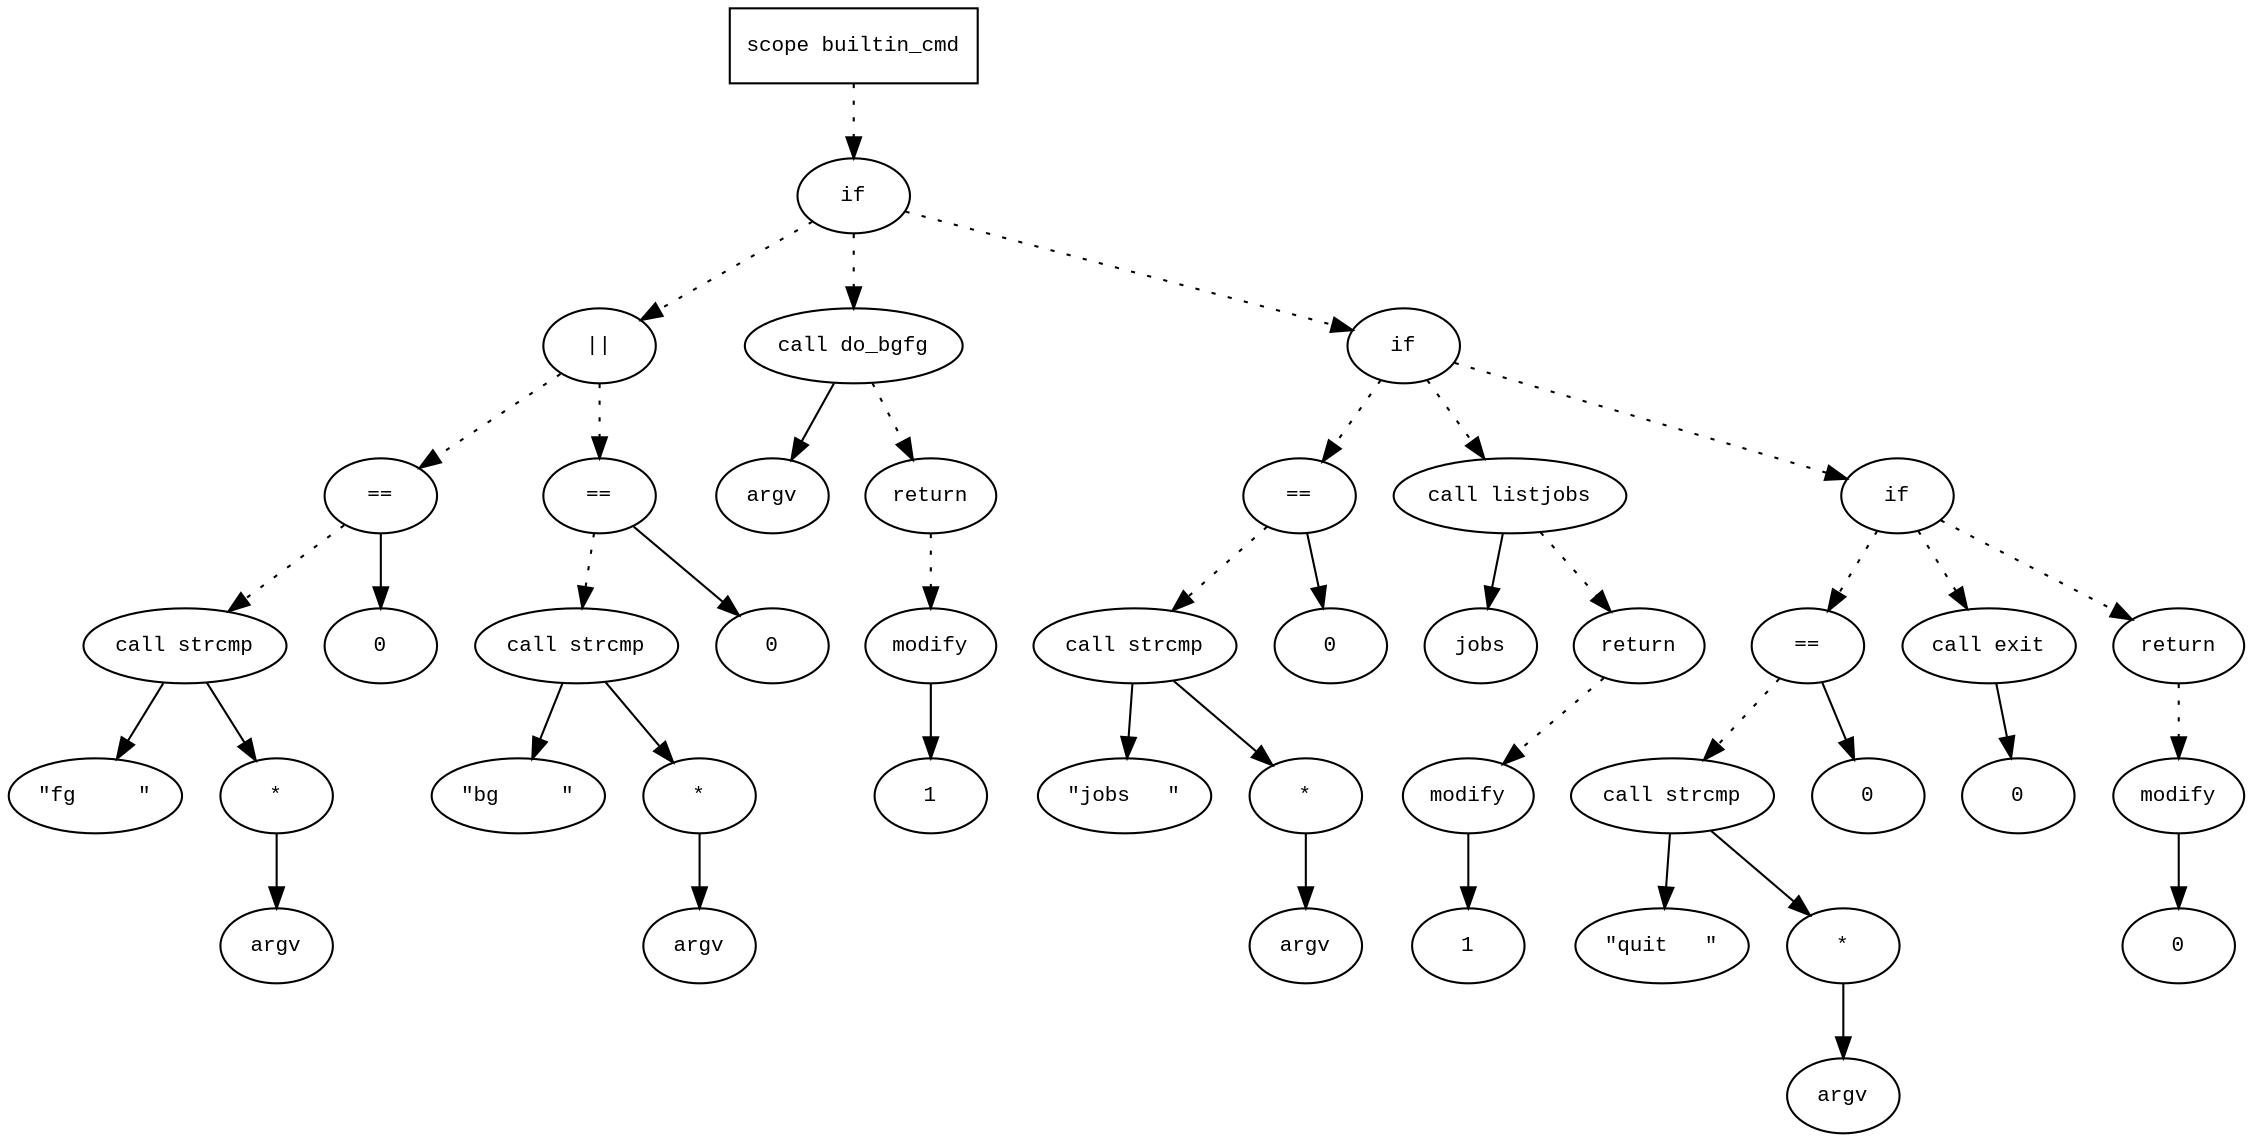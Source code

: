 digraph AST {
  graph [fontname="Times New Roman",fontsize=10];
  node  [fontname="Courier New",fontsize=10];
  edge  [fontname="Times New Roman",fontsize=10];

  node1 [label="scope builtin_cmd",shape=box];
  node2 [label="if",shape=ellipse];
  node1 -> node2 [style=dotted];
  node3 [label="||",shape=ellipse];
  node4 [label="==",shape=ellipse];
  node5 [label="call strcmp",shape=ellipse];
  node6 [label="\"fg     \"",shape=ellipse];
  node5 -> node6;
  node7 [label="*",shape=ellipse];
  node8 [label="argv",shape=ellipse];
  node7 -> node8;
  node5 -> node7;
  node4 -> node5 [style=dotted];
  node9 [label="0",shape=ellipse];
  node4 -> node9;
  node3 -> node4 [style=dotted];
  node10 [label="==",shape=ellipse];
  node11 [label="call strcmp",shape=ellipse];
  node12 [label="\"bg     \"",shape=ellipse];
  node11 -> node12;
  node13 [label="*",shape=ellipse];
  node14 [label="argv",shape=ellipse];
  node13 -> node14;
  node11 -> node13;
  node10 -> node11 [style=dotted];
  node15 [label="0",shape=ellipse];
  node10 -> node15;
  node3 -> node10 [style=dotted];
  node2 -> node3 [style=dotted];
  node16 [label="call do_bgfg",shape=ellipse];
  node17 [label="argv",shape=ellipse];
  node16 -> node17;
  node2 -> node16 [style=dotted];
  node18 [label="return",shape=ellipse];
  node19 [label="modify",shape=ellipse];
  node20 [label="1",shape=ellipse];
  node19 -> node20;
  node18 -> node19 [style=dotted];
  node16 -> node18 [style=dotted];
  node21 [label="if",shape=ellipse];
  node2 -> node21 [style=dotted];
  node22 [label="==",shape=ellipse];
  node23 [label="call strcmp",shape=ellipse];
  node24 [label="\"jobs   \"",shape=ellipse];
  node23 -> node24;
  node25 [label="*",shape=ellipse];
  node26 [label="argv",shape=ellipse];
  node25 -> node26;
  node23 -> node25;
  node22 -> node23 [style=dotted];
  node27 [label="0",shape=ellipse];
  node22 -> node27;
  node21 -> node22 [style=dotted];
  node28 [label="call listjobs",shape=ellipse];
  node29 [label="jobs",shape=ellipse];
  node28 -> node29;
  node21 -> node28 [style=dotted];
  node30 [label="return",shape=ellipse];
  node31 [label="modify",shape=ellipse];
  node32 [label="1",shape=ellipse];
  node31 -> node32;
  node30 -> node31 [style=dotted];
  node28 -> node30 [style=dotted];
  node33 [label="if",shape=ellipse];
  node21 -> node33 [style=dotted];
  node34 [label="==",shape=ellipse];
  node35 [label="call strcmp",shape=ellipse];
  node36 [label="\"quit   \"",shape=ellipse];
  node35 -> node36;
  node37 [label="*",shape=ellipse];
  node38 [label="argv",shape=ellipse];
  node37 -> node38;
  node35 -> node37;
  node34 -> node35 [style=dotted];
  node39 [label="0",shape=ellipse];
  node34 -> node39;
  node33 -> node34 [style=dotted];
  node40 [label="call exit",shape=ellipse];
  node41 [label="0",shape=ellipse];
  node40 -> node41;
  node33 -> node40 [style=dotted];
  node42 [label="return",shape=ellipse];
  node43 [label="modify",shape=ellipse];
  node44 [label="0",shape=ellipse];
  node43 -> node44;
  node42 -> node43 [style=dotted];
  node33 -> node42 [style=dotted];
} 